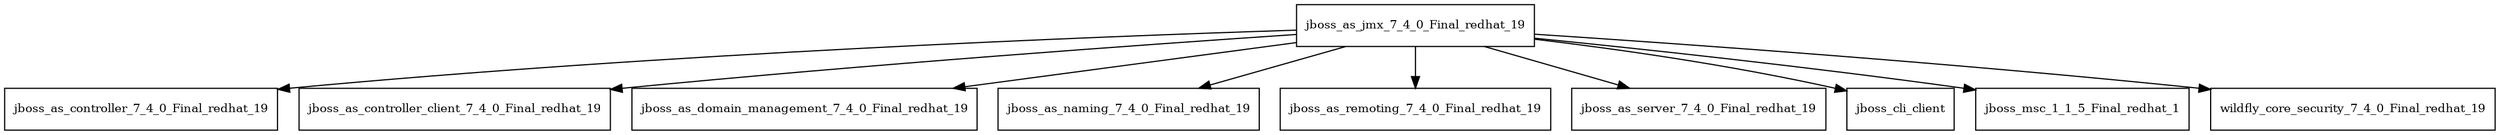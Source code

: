 digraph jboss_as_jmx_7_4_0_Final_redhat_19_dependencies {
  node [shape = box, fontsize=10.0];
  jboss_as_jmx_7_4_0_Final_redhat_19 -> jboss_as_controller_7_4_0_Final_redhat_19;
  jboss_as_jmx_7_4_0_Final_redhat_19 -> jboss_as_controller_client_7_4_0_Final_redhat_19;
  jboss_as_jmx_7_4_0_Final_redhat_19 -> jboss_as_domain_management_7_4_0_Final_redhat_19;
  jboss_as_jmx_7_4_0_Final_redhat_19 -> jboss_as_naming_7_4_0_Final_redhat_19;
  jboss_as_jmx_7_4_0_Final_redhat_19 -> jboss_as_remoting_7_4_0_Final_redhat_19;
  jboss_as_jmx_7_4_0_Final_redhat_19 -> jboss_as_server_7_4_0_Final_redhat_19;
  jboss_as_jmx_7_4_0_Final_redhat_19 -> jboss_cli_client;
  jboss_as_jmx_7_4_0_Final_redhat_19 -> jboss_msc_1_1_5_Final_redhat_1;
  jboss_as_jmx_7_4_0_Final_redhat_19 -> wildfly_core_security_7_4_0_Final_redhat_19;
}
